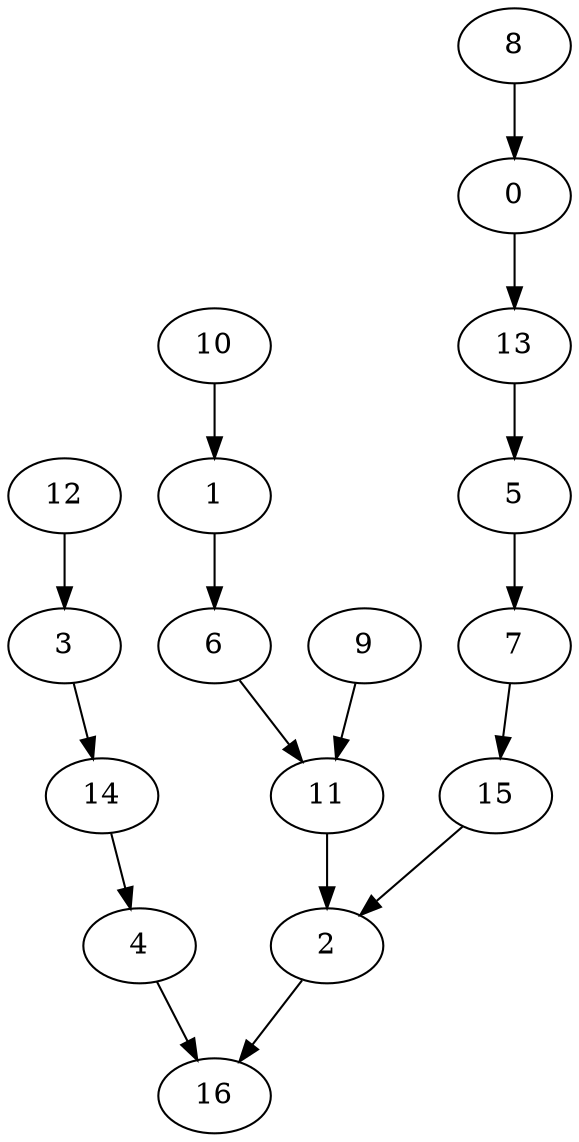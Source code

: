 digraph G {

0
1
2
3
4
5
6
7
8
9
10
11
12
13
14
15
16

0->13
1->6
2->16
3->14
4->16
5->7
6->11
7->15
8->0
9->11
10->1
11->2
12->3
13->5
14->4
15->2
}

